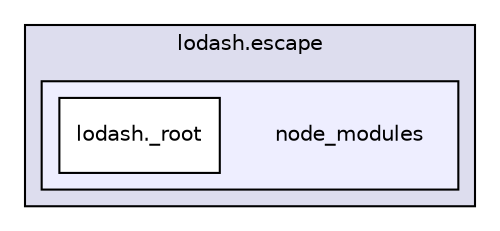 digraph "gulp-src/node_modules/gulp-uglify/node_modules/gulp-util/node_modules/lodash.template/node_modules/lodash.escape/node_modules" {
  compound=true
  node [ fontsize="10", fontname="Helvetica"];
  edge [ labelfontsize="10", labelfontname="Helvetica"];
  subgraph clusterdir_e05416ee4f460a05fbe2494e1a6b74bf {
    graph [ bgcolor="#ddddee", pencolor="black", label="lodash.escape" fontname="Helvetica", fontsize="10", URL="dir_e05416ee4f460a05fbe2494e1a6b74bf.html"]
  subgraph clusterdir_084f68d416950573815c0299075e45b8 {
    graph [ bgcolor="#eeeeff", pencolor="black", label="" URL="dir_084f68d416950573815c0299075e45b8.html"];
    dir_084f68d416950573815c0299075e45b8 [shape=plaintext label="node_modules"];
    dir_c52252caa485c28cf7bd0beec10863a0 [shape=box label="lodash._root" color="black" fillcolor="white" style="filled" URL="dir_c52252caa485c28cf7bd0beec10863a0.html"];
  }
  }
}
